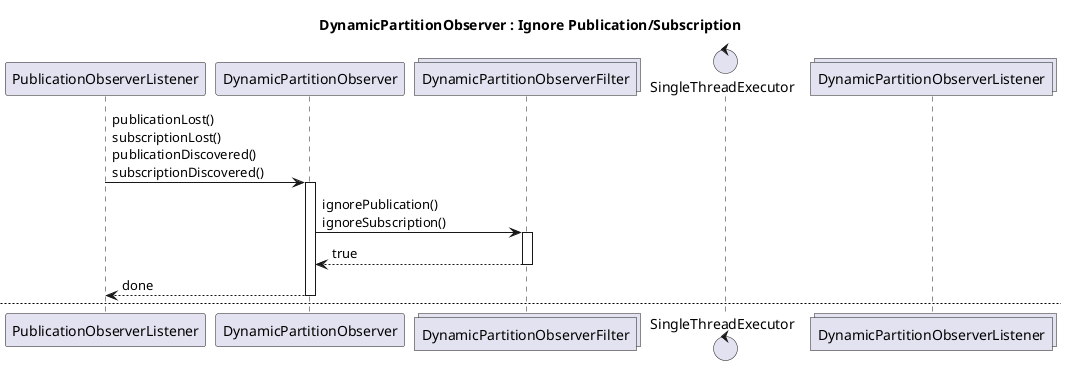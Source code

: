 @startuml
title DynamicPartitionObserver : Ignore Publication/Subscription

participant PublicationObserverListener
participant DynamicPartitionObserver
collections DynamicPartitionObserverFilter

PublicationObserverListener -> DynamicPartitionObserver: publicationLost()\nsubscriptionLost()\npublicationDiscovered()\nsubscriptionDiscovered()
activate DynamicPartitionObserver
  DynamicPartitionObserver -> DynamicPartitionObserverFilter: ignorePublication()\nignoreSubscription()
  activate DynamicPartitionObserverFilter
    DynamicPartitionObserverFilter --> DynamicPartitionObserver: true
  deactivate DynamicPartitionObserverFilter
  DynamicPartitionObserver --> PublicationObserverListener: done
deactivate DynamicPartitionObserver

newPage DynamicPartitionObserver : Ignore Partition

participant PublicationObserverListener
participant DynamicPartitionObserver
collections DynamicPartitionObserverFilter

PublicationObserverListener -> DynamicPartitionObserver: publicationLost()\nsubscriptionLost()\npublicationDiscovered()\nsubscriptionDiscovered()
activate DynamicPartitionObserver

DynamicPartitionObserver -> DynamicPartitionObserverFilter: ignorePublication()\nignoreSubscription()
activate DynamicPartitionObserverFilter
  DynamicPartitionObserverFilter --> DynamicPartitionObserver: false
deactivate DynamicPartitionObserverFilter

loop partitions
  DynamicPartitionObserver -> DynamicPartitionObserverFilter: ignorePartition()
  activate DynamicPartitionObserverFilter
      DynamicPartitionObserverFilter --> DynamicPartitionObserver: true
  deactivate DynamicPartitionObserverFilter
end

DynamicPartitionObserver --> PublicationObserverListener: done
deactivate DynamicPartitionObserver

newPage DynamicPartitionObserver : Create Session, TopicRoute

participant PublicationObserverListener
participant DynamicPartitionObserver
collections DynamicPartitionObserverFilter
control SingleThreadExecutor
collections DynamicPartitionObserverListener

PublicationObserverListener -> DynamicPartitionObserver: publicationDiscovered()\nsubscriptionDiscovered()
activate DynamicPartitionObserver

DynamicPartitionObserver -> DynamicPartitionObserverFilter: ignorePublication()\nignoreSubscription()
activate DynamicPartitionObserverFilter
  DynamicPartitionObserverFilter --> DynamicPartitionObserver: false
deactivate DynamicPartitionObserverFilter

loop partitions
  DynamicPartitionObserver -> DynamicPartitionObserverFilter: ignorePartition()
  activate DynamicPartitionObserverFilter
      DynamicPartitionObserverFilter --> DynamicPartitionObserver: false
  deactivate DynamicPartitionObserverFilter

  alt !mapping.containsKey(session)
    DynamicPartitionObserver -> DynamicPartitionObserver: update mapping
    DynamicPartitionObserver -> SingleThreadExecutor: submit(createSession)
  end
  alt !mapping.get(session).containsKey(topicRoute)
    DynamicPartitionObserver -> SingleThreadExecutor: submit(createTopicRoute)
  end
  DynamicPartitionObserver -> DynamicPartitionObserver: update mapping
end

DynamicPartitionObserver --> PublicationObserverListener: done
deactivate DynamicPartitionObserver

== Create Session ==

[-> SingleThreadExecutor: run()
activate SingleThreadExecutor
  SingleThreadExecutor -> DynamicPartitionObserverListener: createSession()
  [<-- SingleThreadExecutor: done
deactivate SingleThreadExecutor

== Create Topic Route ==

[-> SingleThreadExecutor: run()
activate SingleThreadExecutor
  SingleThreadExecutor -> DynamicPartitionObserverListener: createTopicRoute()
  [<-- SingleThreadExecutor: done
deactivate SingleThreadExecutor

newPage DynamicPartitionObserver : Delete Session, TopicRoute

participant PublicationObserverListener
participant DynamicPartitionObserver
collections DynamicPartitionObserverFilter
control SingleThreadExecutor
collections DynamicPartitionObserverListener

PublicationObserverListener -> DynamicPartitionObserver: publicationLost()\nsubscriptionLost()
activate DynamicPartitionObserver

DynamicPartitionObserver -> DynamicPartitionObserverFilter: ignorePublication()\nignoreSubscription()
activate DynamicPartitionObserverFilter
  DynamicPartitionObserverFilter --> DynamicPartitionObserver: false
deactivate DynamicPartitionObserverFilter

loop partitions
  DynamicPartitionObserver -> DynamicPartitionObserverFilter: ignorePartition()
  activate DynamicPartitionObserverFilter
      DynamicPartitionObserverFilter --> DynamicPartitionObserver: false
  deactivate DynamicPartitionObserverFilter

  DynamicPartitionObserver -> DynamicPartitionObserver: update mapping
  alt !mapping.get(session).containsKey(topicRoute)
    DynamicPartitionObserver -> SingleThreadExecutor: submit(deleteTopicRoute)
  end
  alt mapping.get(session).isEmpty()
    DynamicPartitionObserver -> DynamicPartitionObserver: update mapping
    DynamicPartitionObserver -> SingleThreadExecutor: submit(deleteSession)
  end
end

DynamicPartitionObserver --> PublicationObserverListener: done
deactivate DynamicPartitionObserver

== Delete Session ==

[-> SingleThreadExecutor: run()
activate SingleThreadExecutor
  SingleThreadExecutor -> DynamicPartitionObserverListener: deleteSession()
  [<-- SingleThreadExecutor: done
deactivate SingleThreadExecutor

== Delete Topic Route ==

[-> SingleThreadExecutor: run()
activate SingleThreadExecutor
  SingleThreadExecutor -> DynamicPartitionObserverListener: deleteTopicRoute()
  [<-- SingleThreadExecutor: done
deactivate SingleThreadExecutor

@enduml
